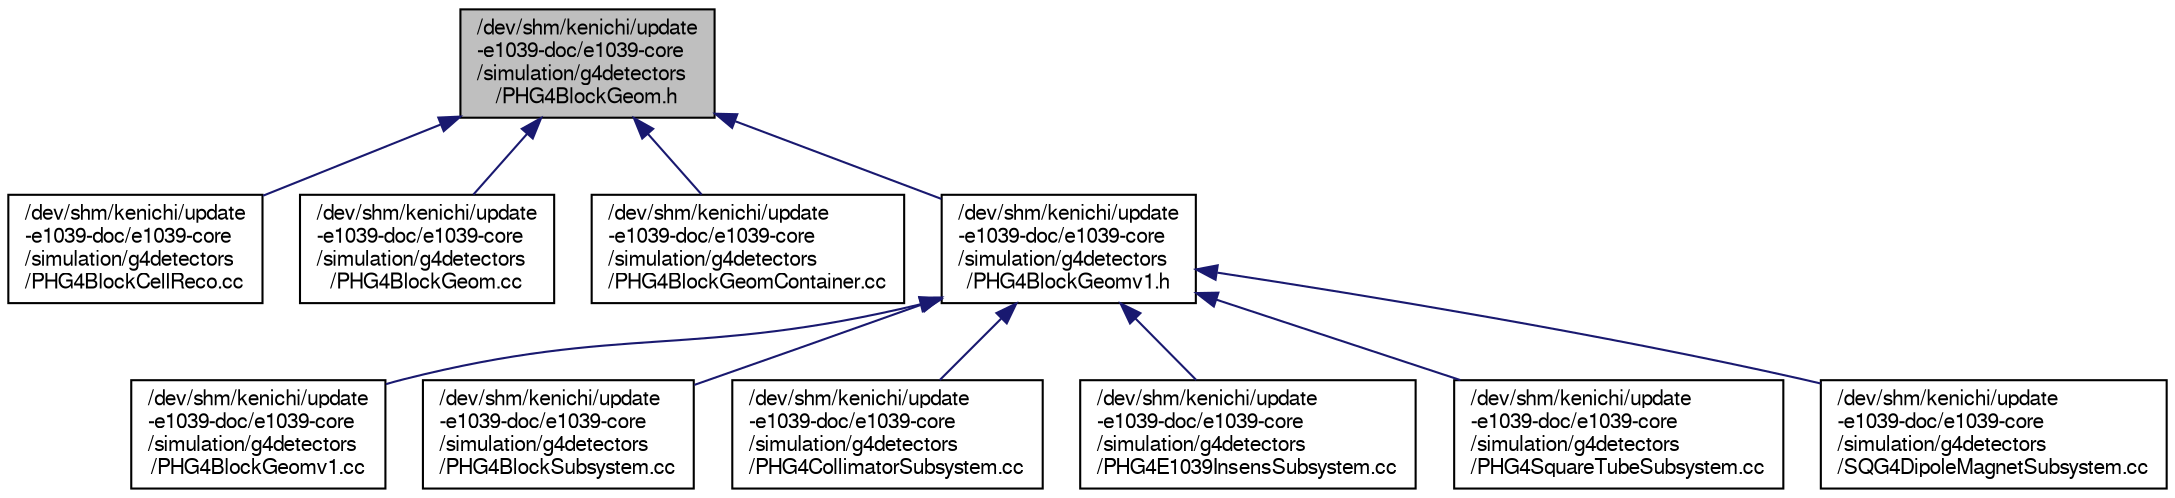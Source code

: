 digraph "/dev/shm/kenichi/update-e1039-doc/e1039-core/simulation/g4detectors/PHG4BlockGeom.h"
{
  bgcolor="transparent";
  edge [fontname="FreeSans",fontsize="10",labelfontname="FreeSans",labelfontsize="10"];
  node [fontname="FreeSans",fontsize="10",shape=record];
  Node1 [label="/dev/shm/kenichi/update\l-e1039-doc/e1039-core\l/simulation/g4detectors\l/PHG4BlockGeom.h",height=0.2,width=0.4,color="black", fillcolor="grey75", style="filled" fontcolor="black"];
  Node1 -> Node2 [dir="back",color="midnightblue",fontsize="10",style="solid",fontname="FreeSans"];
  Node2 [label="/dev/shm/kenichi/update\l-e1039-doc/e1039-core\l/simulation/g4detectors\l/PHG4BlockCellReco.cc",height=0.2,width=0.4,color="black",URL="$dc/d32/PHG4BlockCellReco_8cc.html"];
  Node1 -> Node3 [dir="back",color="midnightblue",fontsize="10",style="solid",fontname="FreeSans"];
  Node3 [label="/dev/shm/kenichi/update\l-e1039-doc/e1039-core\l/simulation/g4detectors\l/PHG4BlockGeom.cc",height=0.2,width=0.4,color="black",URL="$d6/d40/PHG4BlockGeom_8cc.html"];
  Node1 -> Node4 [dir="back",color="midnightblue",fontsize="10",style="solid",fontname="FreeSans"];
  Node4 [label="/dev/shm/kenichi/update\l-e1039-doc/e1039-core\l/simulation/g4detectors\l/PHG4BlockGeomContainer.cc",height=0.2,width=0.4,color="black",URL="$d7/d28/PHG4BlockGeomContainer_8cc.html"];
  Node1 -> Node5 [dir="back",color="midnightblue",fontsize="10",style="solid",fontname="FreeSans"];
  Node5 [label="/dev/shm/kenichi/update\l-e1039-doc/e1039-core\l/simulation/g4detectors\l/PHG4BlockGeomv1.h",height=0.2,width=0.4,color="black",URL="$dd/d72/PHG4BlockGeomv1_8h.html"];
  Node5 -> Node6 [dir="back",color="midnightblue",fontsize="10",style="solid",fontname="FreeSans"];
  Node6 [label="/dev/shm/kenichi/update\l-e1039-doc/e1039-core\l/simulation/g4detectors\l/PHG4BlockGeomv1.cc",height=0.2,width=0.4,color="black",URL="$d8/d60/PHG4BlockGeomv1_8cc.html"];
  Node5 -> Node7 [dir="back",color="midnightblue",fontsize="10",style="solid",fontname="FreeSans"];
  Node7 [label="/dev/shm/kenichi/update\l-e1039-doc/e1039-core\l/simulation/g4detectors\l/PHG4BlockSubsystem.cc",height=0.2,width=0.4,color="black",URL="$d6/dfe/PHG4BlockSubsystem_8cc.html"];
  Node5 -> Node8 [dir="back",color="midnightblue",fontsize="10",style="solid",fontname="FreeSans"];
  Node8 [label="/dev/shm/kenichi/update\l-e1039-doc/e1039-core\l/simulation/g4detectors\l/PHG4CollimatorSubsystem.cc",height=0.2,width=0.4,color="black",URL="$de/db1/PHG4CollimatorSubsystem_8cc.html"];
  Node5 -> Node9 [dir="back",color="midnightblue",fontsize="10",style="solid",fontname="FreeSans"];
  Node9 [label="/dev/shm/kenichi/update\l-e1039-doc/e1039-core\l/simulation/g4detectors\l/PHG4E1039InsensSubsystem.cc",height=0.2,width=0.4,color="black",URL="$dc/de7/PHG4E1039InsensSubsystem_8cc.html"];
  Node5 -> Node10 [dir="back",color="midnightblue",fontsize="10",style="solid",fontname="FreeSans"];
  Node10 [label="/dev/shm/kenichi/update\l-e1039-doc/e1039-core\l/simulation/g4detectors\l/PHG4SquareTubeSubsystem.cc",height=0.2,width=0.4,color="black",URL="$df/d21/PHG4SquareTubeSubsystem_8cc.html"];
  Node5 -> Node11 [dir="back",color="midnightblue",fontsize="10",style="solid",fontname="FreeSans"];
  Node11 [label="/dev/shm/kenichi/update\l-e1039-doc/e1039-core\l/simulation/g4detectors\l/SQG4DipoleMagnetSubsystem.cc",height=0.2,width=0.4,color="black",URL="$de/dfb/SQG4DipoleMagnetSubsystem_8cc.html"];
}
